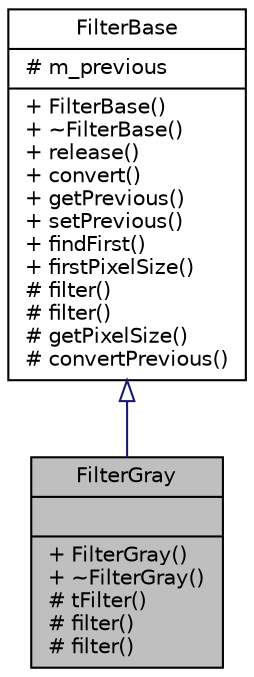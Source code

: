 digraph G
{
  edge [fontname="Helvetica",fontsize="10",labelfontname="Helvetica",labelfontsize="10"];
  node [fontname="Helvetica",fontsize="10",shape=record];
  Node1 [label="{FilterGray\n||+ FilterGray()\l+ ~FilterGray()\l# tFilter()\l# filter()\l# filter()\l}",height=0.2,width=0.4,color="black", fillcolor="grey75", style="filled" fontcolor="black"];
  Node2 -> Node1 [dir=back,color="midnightblue",fontsize="10",style="solid",arrowtail="empty",fontname="Helvetica"];
  Node2 [label="{FilterBase\n|# m_previous\l|+ FilterBase()\l+ ~FilterBase()\l+ release()\l+ convert()\l+ getPrevious()\l+ setPrevious()\l+ findFirst()\l+ firstPixelSize()\l# filter()\l# filter()\l# getPixelSize()\l# convertPrevious()\l}",height=0.2,width=0.4,color="black", fillcolor="white", style="filled",URL="$d0/d26/classFilterBase.html",tooltip="base class for pixel filters"];
}
